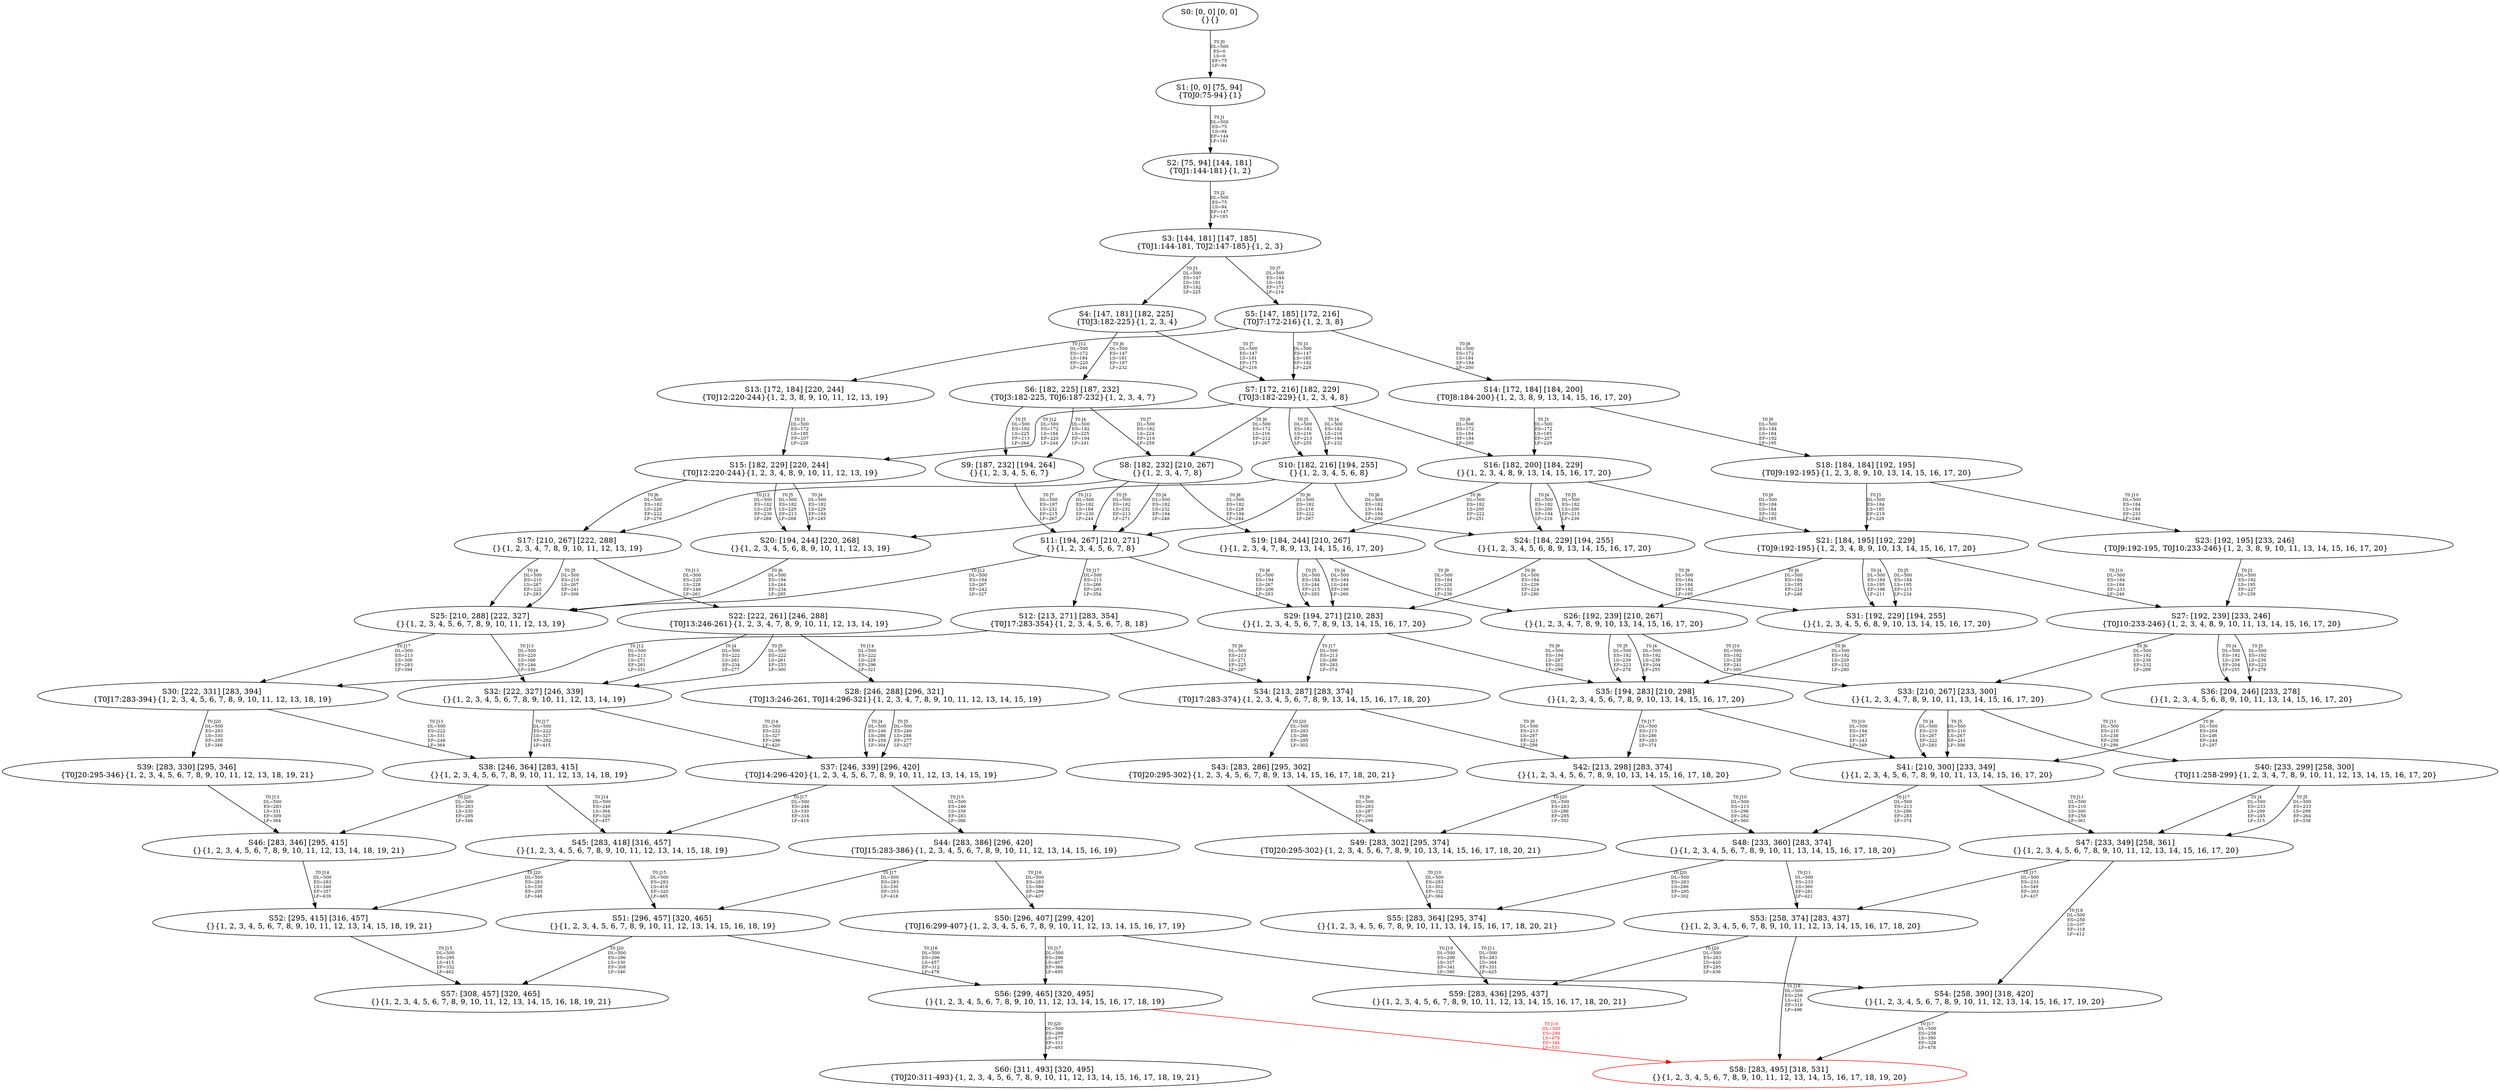 digraph {
	S0[label="S0: [0, 0] [0, 0] \n{}{}"];
	S1[label="S1: [0, 0] [75, 94] \n{T0J0:75-94}{1}"];
	S2[label="S2: [75, 94] [144, 181] \n{T0J1:144-181}{1, 2}"];
	S3[label="S3: [144, 181] [147, 185] \n{T0J1:144-181, T0J2:147-185}{1, 2, 3}"];
	S4[label="S4: [147, 181] [182, 225] \n{T0J3:182-225}{1, 2, 3, 4}"];
	S5[label="S5: [147, 185] [172, 216] \n{T0J7:172-216}{1, 2, 3, 8}"];
	S6[label="S6: [182, 225] [187, 232] \n{T0J3:182-225, T0J6:187-232}{1, 2, 3, 4, 7}"];
	S7[label="S7: [172, 216] [182, 229] \n{T0J3:182-229}{1, 2, 3, 4, 8}"];
	S8[label="S8: [182, 232] [210, 267] \n{}{1, 2, 3, 4, 7, 8}"];
	S9[label="S9: [187, 232] [194, 264] \n{}{1, 2, 3, 4, 5, 6, 7}"];
	S10[label="S10: [182, 216] [194, 255] \n{}{1, 2, 3, 4, 5, 6, 8}"];
	S11[label="S11: [194, 267] [210, 271] \n{}{1, 2, 3, 4, 5, 6, 7, 8}"];
	S12[label="S12: [213, 271] [283, 354] \n{T0J17:283-354}{1, 2, 3, 4, 5, 6, 7, 8, 18}"];
	S13[label="S13: [172, 184] [220, 244] \n{T0J12:220-244}{1, 2, 3, 8, 9, 10, 11, 12, 13, 19}"];
	S14[label="S14: [172, 184] [184, 200] \n{T0J8:184-200}{1, 2, 3, 8, 9, 13, 14, 15, 16, 17, 20}"];
	S15[label="S15: [182, 229] [220, 244] \n{T0J12:220-244}{1, 2, 3, 4, 8, 9, 10, 11, 12, 13, 19}"];
	S16[label="S16: [182, 200] [184, 229] \n{}{1, 2, 3, 4, 8, 9, 13, 14, 15, 16, 17, 20}"];
	S17[label="S17: [210, 267] [222, 288] \n{}{1, 2, 3, 4, 7, 8, 9, 10, 11, 12, 13, 19}"];
	S18[label="S18: [184, 184] [192, 195] \n{T0J9:192-195}{1, 2, 3, 8, 9, 10, 13, 14, 15, 16, 17, 20}"];
	S19[label="S19: [184, 244] [210, 267] \n{}{1, 2, 3, 4, 7, 8, 9, 13, 14, 15, 16, 17, 20}"];
	S20[label="S20: [194, 244] [220, 268] \n{}{1, 2, 3, 4, 5, 6, 8, 9, 10, 11, 12, 13, 19}"];
	S21[label="S21: [184, 195] [192, 229] \n{T0J9:192-195}{1, 2, 3, 4, 8, 9, 10, 13, 14, 15, 16, 17, 20}"];
	S22[label="S22: [222, 261] [246, 288] \n{T0J13:246-261}{1, 2, 3, 4, 7, 8, 9, 10, 11, 12, 13, 14, 19}"];
	S23[label="S23: [192, 195] [233, 246] \n{T0J9:192-195, T0J10:233-246}{1, 2, 3, 8, 9, 10, 11, 13, 14, 15, 16, 17, 20}"];
	S24[label="S24: [184, 229] [194, 255] \n{}{1, 2, 3, 4, 5, 6, 8, 9, 13, 14, 15, 16, 17, 20}"];
	S25[label="S25: [210, 288] [222, 327] \n{}{1, 2, 3, 4, 5, 6, 7, 8, 9, 10, 11, 12, 13, 19}"];
	S26[label="S26: [192, 239] [210, 267] \n{}{1, 2, 3, 4, 7, 8, 9, 10, 13, 14, 15, 16, 17, 20}"];
	S27[label="S27: [192, 239] [233, 246] \n{T0J10:233-246}{1, 2, 3, 4, 8, 9, 10, 11, 13, 14, 15, 16, 17, 20}"];
	S28[label="S28: [246, 288] [296, 321] \n{T0J13:246-261, T0J14:296-321}{1, 2, 3, 4, 7, 8, 9, 10, 11, 12, 13, 14, 15, 19}"];
	S29[label="S29: [194, 271] [210, 283] \n{}{1, 2, 3, 4, 5, 6, 7, 8, 9, 13, 14, 15, 16, 17, 20}"];
	S30[label="S30: [222, 331] [283, 394] \n{T0J17:283-394}{1, 2, 3, 4, 5, 6, 7, 8, 9, 10, 11, 12, 13, 18, 19}"];
	S31[label="S31: [192, 229] [194, 255] \n{}{1, 2, 3, 4, 5, 6, 8, 9, 10, 13, 14, 15, 16, 17, 20}"];
	S32[label="S32: [222, 327] [246, 339] \n{}{1, 2, 3, 4, 5, 6, 7, 8, 9, 10, 11, 12, 13, 14, 19}"];
	S33[label="S33: [210, 267] [233, 300] \n{}{1, 2, 3, 4, 7, 8, 9, 10, 11, 13, 14, 15, 16, 17, 20}"];
	S34[label="S34: [213, 287] [283, 374] \n{T0J17:283-374}{1, 2, 3, 4, 5, 6, 7, 8, 9, 13, 14, 15, 16, 17, 18, 20}"];
	S35[label="S35: [194, 283] [210, 298] \n{}{1, 2, 3, 4, 5, 6, 7, 8, 9, 10, 13, 14, 15, 16, 17, 20}"];
	S36[label="S36: [204, 246] [233, 278] \n{}{1, 2, 3, 4, 5, 6, 8, 9, 10, 11, 13, 14, 15, 16, 17, 20}"];
	S37[label="S37: [246, 339] [296, 420] \n{T0J14:296-420}{1, 2, 3, 4, 5, 6, 7, 8, 9, 10, 11, 12, 13, 14, 15, 19}"];
	S38[label="S38: [246, 364] [283, 415] \n{}{1, 2, 3, 4, 5, 6, 7, 8, 9, 10, 11, 12, 13, 14, 18, 19}"];
	S39[label="S39: [283, 330] [295, 346] \n{T0J20:295-346}{1, 2, 3, 4, 5, 6, 7, 8, 9, 10, 11, 12, 13, 18, 19, 21}"];
	S40[label="S40: [233, 299] [258, 300] \n{T0J11:258-299}{1, 2, 3, 4, 7, 8, 9, 10, 11, 12, 13, 14, 15, 16, 17, 20}"];
	S41[label="S41: [210, 300] [233, 349] \n{}{1, 2, 3, 4, 5, 6, 7, 8, 9, 10, 11, 13, 14, 15, 16, 17, 20}"];
	S42[label="S42: [213, 298] [283, 374] \n{}{1, 2, 3, 4, 5, 6, 7, 8, 9, 10, 13, 14, 15, 16, 17, 18, 20}"];
	S43[label="S43: [283, 286] [295, 302] \n{T0J20:295-302}{1, 2, 3, 4, 5, 6, 7, 8, 9, 13, 14, 15, 16, 17, 18, 20, 21}"];
	S44[label="S44: [283, 386] [296, 420] \n{T0J15:283-386}{1, 2, 3, 4, 5, 6, 7, 8, 9, 10, 11, 12, 13, 14, 15, 16, 19}"];
	S45[label="S45: [283, 418] [316, 457] \n{}{1, 2, 3, 4, 5, 6, 7, 8, 9, 10, 11, 12, 13, 14, 15, 18, 19}"];
	S46[label="S46: [283, 346] [295, 415] \n{}{1, 2, 3, 4, 5, 6, 7, 8, 9, 10, 11, 12, 13, 14, 18, 19, 21}"];
	S47[label="S47: [233, 349] [258, 361] \n{}{1, 2, 3, 4, 5, 6, 7, 8, 9, 10, 11, 12, 13, 14, 15, 16, 17, 20}"];
	S48[label="S48: [233, 360] [283, 374] \n{}{1, 2, 3, 4, 5, 6, 7, 8, 9, 10, 11, 13, 14, 15, 16, 17, 18, 20}"];
	S49[label="S49: [283, 302] [295, 374] \n{T0J20:295-302}{1, 2, 3, 4, 5, 6, 7, 8, 9, 10, 13, 14, 15, 16, 17, 18, 20, 21}"];
	S50[label="S50: [296, 407] [299, 420] \n{T0J16:299-407}{1, 2, 3, 4, 5, 6, 7, 8, 9, 10, 11, 12, 13, 14, 15, 16, 17, 19}"];
	S51[label="S51: [296, 457] [320, 465] \n{}{1, 2, 3, 4, 5, 6, 7, 8, 9, 10, 11, 12, 13, 14, 15, 16, 18, 19}"];
	S52[label="S52: [295, 415] [316, 457] \n{}{1, 2, 3, 4, 5, 6, 7, 8, 9, 10, 11, 12, 13, 14, 15, 18, 19, 21}"];
	S53[label="S53: [258, 374] [283, 437] \n{}{1, 2, 3, 4, 5, 6, 7, 8, 9, 10, 11, 12, 13, 14, 15, 16, 17, 18, 20}"];
	S54[label="S54: [258, 390] [318, 420] \n{}{1, 2, 3, 4, 5, 6, 7, 8, 9, 10, 11, 12, 13, 14, 15, 16, 17, 19, 20}"];
	S55[label="S55: [283, 364] [295, 374] \n{}{1, 2, 3, 4, 5, 6, 7, 8, 9, 10, 11, 13, 14, 15, 16, 17, 18, 20, 21}"];
	S56[label="S56: [299, 465] [320, 495] \n{}{1, 2, 3, 4, 5, 6, 7, 8, 9, 10, 11, 12, 13, 14, 15, 16, 17, 18, 19}"];
	S57[label="S57: [308, 457] [320, 465] \n{}{1, 2, 3, 4, 5, 6, 7, 8, 9, 10, 11, 12, 13, 14, 15, 16, 18, 19, 21}"];
	S58[label="S58: [283, 495] [318, 531] \n{}{1, 2, 3, 4, 5, 6, 7, 8, 9, 10, 11, 12, 13, 14, 15, 16, 17, 18, 19, 20}"];
	S59[label="S59: [283, 436] [295, 437] \n{}{1, 2, 3, 4, 5, 6, 7, 8, 9, 10, 11, 12, 13, 14, 15, 16, 17, 18, 20, 21}"];
	S60[label="S60: [311, 493] [320, 495] \n{T0J20:311-493}{1, 2, 3, 4, 5, 6, 7, 8, 9, 10, 11, 12, 13, 14, 15, 16, 17, 18, 19, 21}"];
	S0 -> S1[label="T0 J0\nDL=500\nES=0\nLS=0\nEF=75\nLF=94",fontsize=8];
	S1 -> S2[label="T0 J1\nDL=500\nES=75\nLS=94\nEF=144\nLF=181",fontsize=8];
	S2 -> S3[label="T0 J2\nDL=500\nES=75\nLS=94\nEF=147\nLF=185",fontsize=8];
	S3 -> S4[label="T0 J3\nDL=500\nES=147\nLS=181\nEF=182\nLF=225",fontsize=8];
	S3 -> S5[label="T0 J7\nDL=500\nES=144\nLS=181\nEF=172\nLF=216",fontsize=8];
	S4 -> S6[label="T0 J6\nDL=500\nES=147\nLS=181\nEF=187\nLF=232",fontsize=8];
	S4 -> S7[label="T0 J7\nDL=500\nES=147\nLS=181\nEF=175\nLF=216",fontsize=8];
	S5 -> S7[label="T0 J3\nDL=500\nES=147\nLS=185\nEF=182\nLF=229",fontsize=8];
	S5 -> S14[label="T0 J8\nDL=500\nES=172\nLS=184\nEF=184\nLF=200",fontsize=8];
	S5 -> S13[label="T0 J12\nDL=500\nES=172\nLS=184\nEF=220\nLF=244",fontsize=8];
	S6 -> S9[label="T0 J4\nDL=500\nES=182\nLS=225\nEF=194\nLF=241",fontsize=8];
	S6 -> S9[label="T0 J5\nDL=500\nES=182\nLS=225\nEF=213\nLF=264",fontsize=8];
	S6 -> S8[label="T0 J7\nDL=500\nES=182\nLS=224\nEF=210\nLF=259",fontsize=8];
	S7 -> S10[label="T0 J4\nDL=500\nES=182\nLS=216\nEF=194\nLF=232",fontsize=8];
	S7 -> S10[label="T0 J5\nDL=500\nES=182\nLS=216\nEF=213\nLF=255",fontsize=8];
	S7 -> S8[label="T0 J6\nDL=500\nES=172\nLS=216\nEF=212\nLF=267",fontsize=8];
	S7 -> S16[label="T0 J8\nDL=500\nES=172\nLS=184\nEF=184\nLF=200",fontsize=8];
	S7 -> S15[label="T0 J12\nDL=500\nES=172\nLS=184\nEF=220\nLF=244",fontsize=8];
	S8 -> S11[label="T0 J4\nDL=500\nES=182\nLS=232\nEF=194\nLF=248",fontsize=8];
	S8 -> S11[label="T0 J5\nDL=500\nES=182\nLS=232\nEF=213\nLF=271",fontsize=8];
	S8 -> S19[label="T0 J8\nDL=500\nES=182\nLS=228\nEF=194\nLF=244",fontsize=8];
	S8 -> S17[label="T0 J12\nDL=500\nES=182\nLS=228\nEF=230\nLF=288",fontsize=8];
	S9 -> S11[label="T0 J7\nDL=500\nES=187\nLS=232\nEF=215\nLF=267",fontsize=8];
	S10 -> S11[label="T0 J6\nDL=500\nES=182\nLS=216\nEF=222\nLF=267",fontsize=8];
	S10 -> S24[label="T0 J8\nDL=500\nES=182\nLS=184\nEF=194\nLF=200",fontsize=8];
	S10 -> S20[label="T0 J12\nDL=500\nES=182\nLS=184\nEF=230\nLF=244",fontsize=8];
	S11 -> S29[label="T0 J8\nDL=500\nES=194\nLS=267\nEF=206\nLF=283",fontsize=8];
	S11 -> S25[label="T0 J12\nDL=500\nES=194\nLS=267\nEF=242\nLF=327",fontsize=8];
	S11 -> S12[label="T0 J17\nDL=500\nES=213\nLS=266\nEF=283\nLF=354",fontsize=8];
	S12 -> S34[label="T0 J8\nDL=500\nES=213\nLS=271\nEF=225\nLF=287",fontsize=8];
	S12 -> S30[label="T0 J12\nDL=500\nES=213\nLS=271\nEF=261\nLF=331",fontsize=8];
	S13 -> S15[label="T0 J3\nDL=500\nES=172\nLS=185\nEF=207\nLF=229",fontsize=8];
	S14 -> S16[label="T0 J3\nDL=500\nES=172\nLS=185\nEF=207\nLF=229",fontsize=8];
	S14 -> S18[label="T0 J9\nDL=500\nES=184\nLS=184\nEF=192\nLF=195",fontsize=8];
	S15 -> S20[label="T0 J4\nDL=500\nES=182\nLS=229\nEF=194\nLF=245",fontsize=8];
	S15 -> S20[label="T0 J5\nDL=500\nES=182\nLS=229\nEF=213\nLF=268",fontsize=8];
	S15 -> S17[label="T0 J6\nDL=500\nES=182\nLS=228\nEF=222\nLF=279",fontsize=8];
	S16 -> S24[label="T0 J4\nDL=500\nES=182\nLS=200\nEF=194\nLF=216",fontsize=8];
	S16 -> S24[label="T0 J5\nDL=500\nES=182\nLS=200\nEF=213\nLF=239",fontsize=8];
	S16 -> S19[label="T0 J6\nDL=500\nES=182\nLS=200\nEF=222\nLF=251",fontsize=8];
	S16 -> S21[label="T0 J9\nDL=500\nES=184\nLS=184\nEF=192\nLF=195",fontsize=8];
	S17 -> S25[label="T0 J4\nDL=500\nES=210\nLS=267\nEF=222\nLF=283",fontsize=8];
	S17 -> S25[label="T0 J5\nDL=500\nES=210\nLS=267\nEF=241\nLF=306",fontsize=8];
	S17 -> S22[label="T0 J13\nDL=500\nES=220\nLS=228\nEF=246\nLF=261",fontsize=8];
	S18 -> S21[label="T0 J3\nDL=500\nES=184\nLS=185\nEF=219\nLF=229",fontsize=8];
	S18 -> S23[label="T0 J10\nDL=500\nES=184\nLS=184\nEF=233\nLF=246",fontsize=8];
	S19 -> S29[label="T0 J4\nDL=500\nES=184\nLS=244\nEF=196\nLF=260",fontsize=8];
	S19 -> S29[label="T0 J5\nDL=500\nES=184\nLS=244\nEF=215\nLF=283",fontsize=8];
	S19 -> S26[label="T0 J9\nDL=500\nES=184\nLS=228\nEF=192\nLF=239",fontsize=8];
	S20 -> S25[label="T0 J6\nDL=500\nES=194\nLS=244\nEF=234\nLF=295",fontsize=8];
	S21 -> S31[label="T0 J4\nDL=500\nES=184\nLS=195\nEF=196\nLF=211",fontsize=8];
	S21 -> S31[label="T0 J5\nDL=500\nES=184\nLS=195\nEF=215\nLF=234",fontsize=8];
	S21 -> S26[label="T0 J6\nDL=500\nES=184\nLS=195\nEF=224\nLF=246",fontsize=8];
	S21 -> S27[label="T0 J10\nDL=500\nES=184\nLS=184\nEF=233\nLF=246",fontsize=8];
	S22 -> S32[label="T0 J4\nDL=500\nES=222\nLS=261\nEF=234\nLF=277",fontsize=8];
	S22 -> S32[label="T0 J5\nDL=500\nES=222\nLS=261\nEF=253\nLF=300",fontsize=8];
	S22 -> S28[label="T0 J14\nDL=500\nES=222\nLS=228\nEF=296\nLF=321",fontsize=8];
	S23 -> S27[label="T0 J3\nDL=500\nES=192\nLS=195\nEF=227\nLF=239",fontsize=8];
	S24 -> S29[label="T0 J6\nDL=500\nES=184\nLS=229\nEF=224\nLF=280",fontsize=8];
	S24 -> S31[label="T0 J9\nDL=500\nES=184\nLS=184\nEF=192\nLF=195",fontsize=8];
	S25 -> S32[label="T0 J13\nDL=500\nES=220\nLS=306\nEF=246\nLF=339",fontsize=8];
	S25 -> S30[label="T0 J17\nDL=500\nES=213\nLS=306\nEF=283\nLF=394",fontsize=8];
	S26 -> S35[label="T0 J4\nDL=500\nES=192\nLS=239\nEF=204\nLF=255",fontsize=8];
	S26 -> S35[label="T0 J5\nDL=500\nES=192\nLS=239\nEF=223\nLF=278",fontsize=8];
	S26 -> S33[label="T0 J10\nDL=500\nES=192\nLS=238\nEF=241\nLF=300",fontsize=8];
	S27 -> S36[label="T0 J4\nDL=500\nES=192\nLS=239\nEF=204\nLF=255",fontsize=8];
	S27 -> S36[label="T0 J5\nDL=500\nES=192\nLS=239\nEF=223\nLF=278",fontsize=8];
	S27 -> S33[label="T0 J6\nDL=500\nES=192\nLS=238\nEF=232\nLF=289",fontsize=8];
	S28 -> S37[label="T0 J4\nDL=500\nES=246\nLS=288\nEF=258\nLF=304",fontsize=8];
	S28 -> S37[label="T0 J5\nDL=500\nES=246\nLS=288\nEF=277\nLF=327",fontsize=8];
	S29 -> S35[label="T0 J9\nDL=500\nES=194\nLS=287\nEF=202\nLF=298",fontsize=8];
	S29 -> S34[label="T0 J17\nDL=500\nES=213\nLS=286\nEF=283\nLF=374",fontsize=8];
	S30 -> S38[label="T0 J13\nDL=500\nES=222\nLS=331\nEF=248\nLF=364",fontsize=8];
	S30 -> S39[label="T0 J20\nDL=500\nES=283\nLS=330\nEF=295\nLF=346",fontsize=8];
	S31 -> S35[label="T0 J6\nDL=500\nES=192\nLS=229\nEF=232\nLF=280",fontsize=8];
	S32 -> S37[label="T0 J14\nDL=500\nES=222\nLS=327\nEF=296\nLF=420",fontsize=8];
	S32 -> S38[label="T0 J17\nDL=500\nES=222\nLS=327\nEF=292\nLF=415",fontsize=8];
	S33 -> S41[label="T0 J4\nDL=500\nES=210\nLS=267\nEF=222\nLF=283",fontsize=8];
	S33 -> S41[label="T0 J5\nDL=500\nES=210\nLS=267\nEF=241\nLF=306",fontsize=8];
	S33 -> S40[label="T0 J11\nDL=500\nES=210\nLS=238\nEF=258\nLF=299",fontsize=8];
	S34 -> S42[label="T0 J9\nDL=500\nES=213\nLS=287\nEF=221\nLF=298",fontsize=8];
	S34 -> S43[label="T0 J20\nDL=500\nES=283\nLS=286\nEF=295\nLF=302",fontsize=8];
	S35 -> S41[label="T0 J10\nDL=500\nES=194\nLS=287\nEF=243\nLF=349",fontsize=8];
	S35 -> S42[label="T0 J17\nDL=500\nES=213\nLS=286\nEF=283\nLF=374",fontsize=8];
	S36 -> S41[label="T0 J6\nDL=500\nES=204\nLS=246\nEF=244\nLF=297",fontsize=8];
	S37 -> S44[label="T0 J15\nDL=500\nES=246\nLS=339\nEF=283\nLF=386",fontsize=8];
	S37 -> S45[label="T0 J17\nDL=500\nES=246\nLS=330\nEF=316\nLF=418",fontsize=8];
	S38 -> S45[label="T0 J14\nDL=500\nES=246\nLS=364\nEF=320\nLF=457",fontsize=8];
	S38 -> S46[label="T0 J20\nDL=500\nES=283\nLS=330\nEF=295\nLF=346",fontsize=8];
	S39 -> S46[label="T0 J13\nDL=500\nES=283\nLS=331\nEF=309\nLF=364",fontsize=8];
	S40 -> S47[label="T0 J4\nDL=500\nES=233\nLS=299\nEF=245\nLF=315",fontsize=8];
	S40 -> S47[label="T0 J5\nDL=500\nES=233\nLS=299\nEF=264\nLF=338",fontsize=8];
	S41 -> S47[label="T0 J11\nDL=500\nES=210\nLS=300\nEF=258\nLF=361",fontsize=8];
	S41 -> S48[label="T0 J17\nDL=500\nES=213\nLS=286\nEF=283\nLF=374",fontsize=8];
	S42 -> S48[label="T0 J10\nDL=500\nES=213\nLS=298\nEF=262\nLF=360",fontsize=8];
	S42 -> S49[label="T0 J20\nDL=500\nES=283\nLS=286\nEF=295\nLF=302",fontsize=8];
	S43 -> S49[label="T0 J9\nDL=500\nES=283\nLS=287\nEF=291\nLF=298",fontsize=8];
	S44 -> S50[label="T0 J16\nDL=500\nES=283\nLS=386\nEF=299\nLF=407",fontsize=8];
	S44 -> S51[label="T0 J17\nDL=500\nES=283\nLS=330\nEF=353\nLF=418",fontsize=8];
	S45 -> S51[label="T0 J15\nDL=500\nES=283\nLS=418\nEF=320\nLF=465",fontsize=8];
	S45 -> S52[label="T0 J20\nDL=500\nES=283\nLS=330\nEF=295\nLF=346",fontsize=8];
	S46 -> S52[label="T0 J14\nDL=500\nES=283\nLS=346\nEF=357\nLF=439",fontsize=8];
	S47 -> S53[label="T0 J17\nDL=500\nES=233\nLS=349\nEF=303\nLF=437",fontsize=8];
	S47 -> S54[label="T0 J18\nDL=500\nES=258\nLS=337\nEF=318\nLF=412",fontsize=8];
	S48 -> S53[label="T0 J11\nDL=500\nES=233\nLS=360\nEF=281\nLF=421",fontsize=8];
	S48 -> S55[label="T0 J20\nDL=500\nES=283\nLS=286\nEF=295\nLF=302",fontsize=8];
	S49 -> S55[label="T0 J10\nDL=500\nES=283\nLS=302\nEF=332\nLF=364",fontsize=8];
	S50 -> S56[label="T0 J17\nDL=500\nES=296\nLS=407\nEF=366\nLF=495",fontsize=8];
	S50 -> S54[label="T0 J19\nDL=500\nES=299\nLS=337\nEF=341\nLF=390",fontsize=8];
	S51 -> S56[label="T0 J16\nDL=500\nES=296\nLS=457\nEF=312\nLF=478",fontsize=8];
	S51 -> S57[label="T0 J20\nDL=500\nES=296\nLS=330\nEF=308\nLF=346",fontsize=8];
	S52 -> S57[label="T0 J15\nDL=500\nES=295\nLS=415\nEF=332\nLF=462",fontsize=8];
	S53 -> S58[label="T0 J18\nDL=500\nES=258\nLS=421\nEF=318\nLF=496",fontsize=8];
	S53 -> S59[label="T0 J20\nDL=500\nES=283\nLS=420\nEF=295\nLF=436",fontsize=8];
	S54 -> S58[label="T0 J17\nDL=500\nES=258\nLS=390\nEF=328\nLF=478",fontsize=8];
	S55 -> S59[label="T0 J11\nDL=500\nES=283\nLS=364\nEF=331\nLF=425",fontsize=8];
	S56 -> S58[label="T0 J19\nDL=500\nES=299\nLS=478\nEF=341\nLF=531",color=Red,fontcolor=Red,fontsize=8];
S58[color=Red];
	S56 -> S60[label="T0 J20\nDL=500\nES=299\nLS=477\nEF=311\nLF=493",fontsize=8];
}
